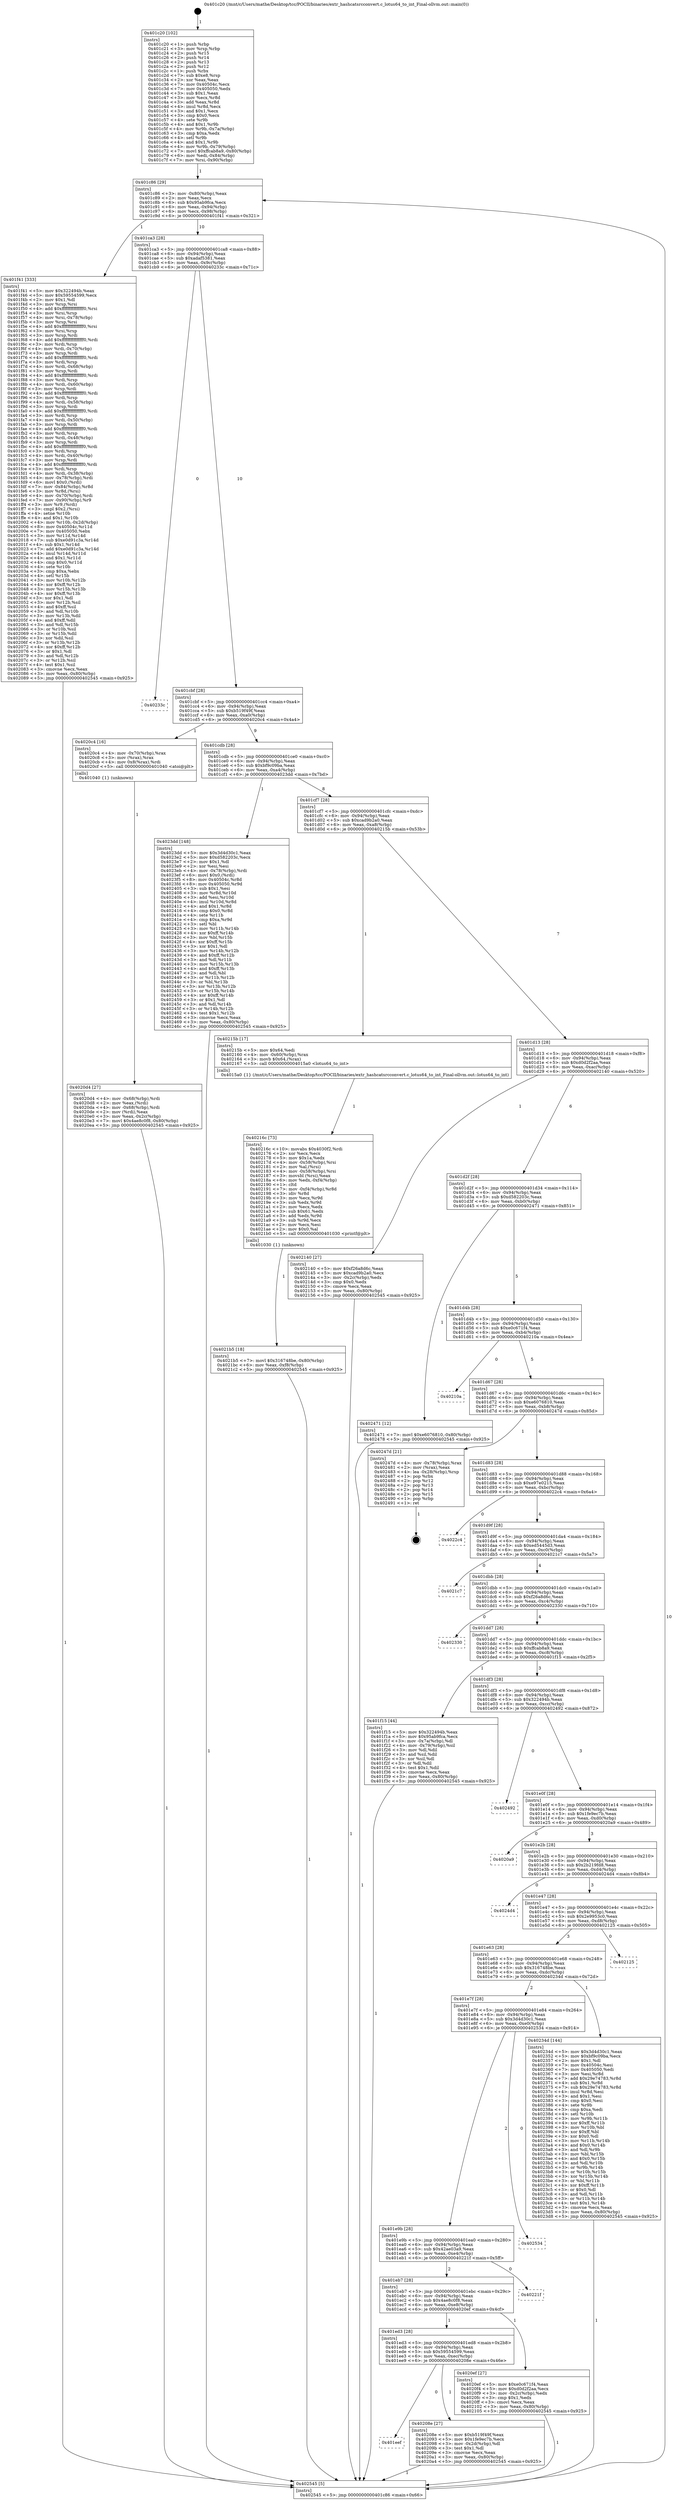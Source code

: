digraph "0x401c20" {
  label = "0x401c20 (/mnt/c/Users/mathe/Desktop/tcc/POCII/binaries/extr_hashcatsrcconvert.c_lotus64_to_int_Final-ollvm.out::main(0))"
  labelloc = "t"
  node[shape=record]

  Entry [label="",width=0.3,height=0.3,shape=circle,fillcolor=black,style=filled]
  "0x401c86" [label="{
     0x401c86 [29]\l
     | [instrs]\l
     &nbsp;&nbsp;0x401c86 \<+3\>: mov -0x80(%rbp),%eax\l
     &nbsp;&nbsp;0x401c89 \<+2\>: mov %eax,%ecx\l
     &nbsp;&nbsp;0x401c8b \<+6\>: sub $0x95ab9fca,%ecx\l
     &nbsp;&nbsp;0x401c91 \<+6\>: mov %eax,-0x94(%rbp)\l
     &nbsp;&nbsp;0x401c97 \<+6\>: mov %ecx,-0x98(%rbp)\l
     &nbsp;&nbsp;0x401c9d \<+6\>: je 0000000000401f41 \<main+0x321\>\l
  }"]
  "0x401f41" [label="{
     0x401f41 [333]\l
     | [instrs]\l
     &nbsp;&nbsp;0x401f41 \<+5\>: mov $0x322494b,%eax\l
     &nbsp;&nbsp;0x401f46 \<+5\>: mov $0x59554599,%ecx\l
     &nbsp;&nbsp;0x401f4b \<+2\>: mov $0x1,%dl\l
     &nbsp;&nbsp;0x401f4d \<+3\>: mov %rsp,%rsi\l
     &nbsp;&nbsp;0x401f50 \<+4\>: add $0xfffffffffffffff0,%rsi\l
     &nbsp;&nbsp;0x401f54 \<+3\>: mov %rsi,%rsp\l
     &nbsp;&nbsp;0x401f57 \<+4\>: mov %rsi,-0x78(%rbp)\l
     &nbsp;&nbsp;0x401f5b \<+3\>: mov %rsp,%rsi\l
     &nbsp;&nbsp;0x401f5e \<+4\>: add $0xfffffffffffffff0,%rsi\l
     &nbsp;&nbsp;0x401f62 \<+3\>: mov %rsi,%rsp\l
     &nbsp;&nbsp;0x401f65 \<+3\>: mov %rsp,%rdi\l
     &nbsp;&nbsp;0x401f68 \<+4\>: add $0xfffffffffffffff0,%rdi\l
     &nbsp;&nbsp;0x401f6c \<+3\>: mov %rdi,%rsp\l
     &nbsp;&nbsp;0x401f6f \<+4\>: mov %rdi,-0x70(%rbp)\l
     &nbsp;&nbsp;0x401f73 \<+3\>: mov %rsp,%rdi\l
     &nbsp;&nbsp;0x401f76 \<+4\>: add $0xfffffffffffffff0,%rdi\l
     &nbsp;&nbsp;0x401f7a \<+3\>: mov %rdi,%rsp\l
     &nbsp;&nbsp;0x401f7d \<+4\>: mov %rdi,-0x68(%rbp)\l
     &nbsp;&nbsp;0x401f81 \<+3\>: mov %rsp,%rdi\l
     &nbsp;&nbsp;0x401f84 \<+4\>: add $0xfffffffffffffff0,%rdi\l
     &nbsp;&nbsp;0x401f88 \<+3\>: mov %rdi,%rsp\l
     &nbsp;&nbsp;0x401f8b \<+4\>: mov %rdi,-0x60(%rbp)\l
     &nbsp;&nbsp;0x401f8f \<+3\>: mov %rsp,%rdi\l
     &nbsp;&nbsp;0x401f92 \<+4\>: add $0xfffffffffffffff0,%rdi\l
     &nbsp;&nbsp;0x401f96 \<+3\>: mov %rdi,%rsp\l
     &nbsp;&nbsp;0x401f99 \<+4\>: mov %rdi,-0x58(%rbp)\l
     &nbsp;&nbsp;0x401f9d \<+3\>: mov %rsp,%rdi\l
     &nbsp;&nbsp;0x401fa0 \<+4\>: add $0xfffffffffffffff0,%rdi\l
     &nbsp;&nbsp;0x401fa4 \<+3\>: mov %rdi,%rsp\l
     &nbsp;&nbsp;0x401fa7 \<+4\>: mov %rdi,-0x50(%rbp)\l
     &nbsp;&nbsp;0x401fab \<+3\>: mov %rsp,%rdi\l
     &nbsp;&nbsp;0x401fae \<+4\>: add $0xfffffffffffffff0,%rdi\l
     &nbsp;&nbsp;0x401fb2 \<+3\>: mov %rdi,%rsp\l
     &nbsp;&nbsp;0x401fb5 \<+4\>: mov %rdi,-0x48(%rbp)\l
     &nbsp;&nbsp;0x401fb9 \<+3\>: mov %rsp,%rdi\l
     &nbsp;&nbsp;0x401fbc \<+4\>: add $0xfffffffffffffff0,%rdi\l
     &nbsp;&nbsp;0x401fc0 \<+3\>: mov %rdi,%rsp\l
     &nbsp;&nbsp;0x401fc3 \<+4\>: mov %rdi,-0x40(%rbp)\l
     &nbsp;&nbsp;0x401fc7 \<+3\>: mov %rsp,%rdi\l
     &nbsp;&nbsp;0x401fca \<+4\>: add $0xfffffffffffffff0,%rdi\l
     &nbsp;&nbsp;0x401fce \<+3\>: mov %rdi,%rsp\l
     &nbsp;&nbsp;0x401fd1 \<+4\>: mov %rdi,-0x38(%rbp)\l
     &nbsp;&nbsp;0x401fd5 \<+4\>: mov -0x78(%rbp),%rdi\l
     &nbsp;&nbsp;0x401fd9 \<+6\>: movl $0x0,(%rdi)\l
     &nbsp;&nbsp;0x401fdf \<+7\>: mov -0x84(%rbp),%r8d\l
     &nbsp;&nbsp;0x401fe6 \<+3\>: mov %r8d,(%rsi)\l
     &nbsp;&nbsp;0x401fe9 \<+4\>: mov -0x70(%rbp),%rdi\l
     &nbsp;&nbsp;0x401fed \<+7\>: mov -0x90(%rbp),%r9\l
     &nbsp;&nbsp;0x401ff4 \<+3\>: mov %r9,(%rdi)\l
     &nbsp;&nbsp;0x401ff7 \<+3\>: cmpl $0x2,(%rsi)\l
     &nbsp;&nbsp;0x401ffa \<+4\>: setne %r10b\l
     &nbsp;&nbsp;0x401ffe \<+4\>: and $0x1,%r10b\l
     &nbsp;&nbsp;0x402002 \<+4\>: mov %r10b,-0x2d(%rbp)\l
     &nbsp;&nbsp;0x402006 \<+8\>: mov 0x40504c,%r11d\l
     &nbsp;&nbsp;0x40200e \<+7\>: mov 0x405050,%ebx\l
     &nbsp;&nbsp;0x402015 \<+3\>: mov %r11d,%r14d\l
     &nbsp;&nbsp;0x402018 \<+7\>: sub $0xe0d91c3a,%r14d\l
     &nbsp;&nbsp;0x40201f \<+4\>: sub $0x1,%r14d\l
     &nbsp;&nbsp;0x402023 \<+7\>: add $0xe0d91c3a,%r14d\l
     &nbsp;&nbsp;0x40202a \<+4\>: imul %r14d,%r11d\l
     &nbsp;&nbsp;0x40202e \<+4\>: and $0x1,%r11d\l
     &nbsp;&nbsp;0x402032 \<+4\>: cmp $0x0,%r11d\l
     &nbsp;&nbsp;0x402036 \<+4\>: sete %r10b\l
     &nbsp;&nbsp;0x40203a \<+3\>: cmp $0xa,%ebx\l
     &nbsp;&nbsp;0x40203d \<+4\>: setl %r15b\l
     &nbsp;&nbsp;0x402041 \<+3\>: mov %r10b,%r12b\l
     &nbsp;&nbsp;0x402044 \<+4\>: xor $0xff,%r12b\l
     &nbsp;&nbsp;0x402048 \<+3\>: mov %r15b,%r13b\l
     &nbsp;&nbsp;0x40204b \<+4\>: xor $0xff,%r13b\l
     &nbsp;&nbsp;0x40204f \<+3\>: xor $0x1,%dl\l
     &nbsp;&nbsp;0x402052 \<+3\>: mov %r12b,%sil\l
     &nbsp;&nbsp;0x402055 \<+4\>: and $0xff,%sil\l
     &nbsp;&nbsp;0x402059 \<+3\>: and %dl,%r10b\l
     &nbsp;&nbsp;0x40205c \<+3\>: mov %r13b,%dil\l
     &nbsp;&nbsp;0x40205f \<+4\>: and $0xff,%dil\l
     &nbsp;&nbsp;0x402063 \<+3\>: and %dl,%r15b\l
     &nbsp;&nbsp;0x402066 \<+3\>: or %r10b,%sil\l
     &nbsp;&nbsp;0x402069 \<+3\>: or %r15b,%dil\l
     &nbsp;&nbsp;0x40206c \<+3\>: xor %dil,%sil\l
     &nbsp;&nbsp;0x40206f \<+3\>: or %r13b,%r12b\l
     &nbsp;&nbsp;0x402072 \<+4\>: xor $0xff,%r12b\l
     &nbsp;&nbsp;0x402076 \<+3\>: or $0x1,%dl\l
     &nbsp;&nbsp;0x402079 \<+3\>: and %dl,%r12b\l
     &nbsp;&nbsp;0x40207c \<+3\>: or %r12b,%sil\l
     &nbsp;&nbsp;0x40207f \<+4\>: test $0x1,%sil\l
     &nbsp;&nbsp;0x402083 \<+3\>: cmovne %ecx,%eax\l
     &nbsp;&nbsp;0x402086 \<+3\>: mov %eax,-0x80(%rbp)\l
     &nbsp;&nbsp;0x402089 \<+5\>: jmp 0000000000402545 \<main+0x925\>\l
  }"]
  "0x401ca3" [label="{
     0x401ca3 [28]\l
     | [instrs]\l
     &nbsp;&nbsp;0x401ca3 \<+5\>: jmp 0000000000401ca8 \<main+0x88\>\l
     &nbsp;&nbsp;0x401ca8 \<+6\>: mov -0x94(%rbp),%eax\l
     &nbsp;&nbsp;0x401cae \<+5\>: sub $0xadaf5381,%eax\l
     &nbsp;&nbsp;0x401cb3 \<+6\>: mov %eax,-0x9c(%rbp)\l
     &nbsp;&nbsp;0x401cb9 \<+6\>: je 000000000040233c \<main+0x71c\>\l
  }"]
  Exit [label="",width=0.3,height=0.3,shape=circle,fillcolor=black,style=filled,peripheries=2]
  "0x40233c" [label="{
     0x40233c\l
  }", style=dashed]
  "0x401cbf" [label="{
     0x401cbf [28]\l
     | [instrs]\l
     &nbsp;&nbsp;0x401cbf \<+5\>: jmp 0000000000401cc4 \<main+0xa4\>\l
     &nbsp;&nbsp;0x401cc4 \<+6\>: mov -0x94(%rbp),%eax\l
     &nbsp;&nbsp;0x401cca \<+5\>: sub $0xb519f49f,%eax\l
     &nbsp;&nbsp;0x401ccf \<+6\>: mov %eax,-0xa0(%rbp)\l
     &nbsp;&nbsp;0x401cd5 \<+6\>: je 00000000004020c4 \<main+0x4a4\>\l
  }"]
  "0x4021b5" [label="{
     0x4021b5 [18]\l
     | [instrs]\l
     &nbsp;&nbsp;0x4021b5 \<+7\>: movl $0x316748be,-0x80(%rbp)\l
     &nbsp;&nbsp;0x4021bc \<+6\>: mov %eax,-0xf8(%rbp)\l
     &nbsp;&nbsp;0x4021c2 \<+5\>: jmp 0000000000402545 \<main+0x925\>\l
  }"]
  "0x4020c4" [label="{
     0x4020c4 [16]\l
     | [instrs]\l
     &nbsp;&nbsp;0x4020c4 \<+4\>: mov -0x70(%rbp),%rax\l
     &nbsp;&nbsp;0x4020c8 \<+3\>: mov (%rax),%rax\l
     &nbsp;&nbsp;0x4020cb \<+4\>: mov 0x8(%rax),%rdi\l
     &nbsp;&nbsp;0x4020cf \<+5\>: call 0000000000401040 \<atoi@plt\>\l
     | [calls]\l
     &nbsp;&nbsp;0x401040 \{1\} (unknown)\l
  }"]
  "0x401cdb" [label="{
     0x401cdb [28]\l
     | [instrs]\l
     &nbsp;&nbsp;0x401cdb \<+5\>: jmp 0000000000401ce0 \<main+0xc0\>\l
     &nbsp;&nbsp;0x401ce0 \<+6\>: mov -0x94(%rbp),%eax\l
     &nbsp;&nbsp;0x401ce6 \<+5\>: sub $0xbf9c09ba,%eax\l
     &nbsp;&nbsp;0x401ceb \<+6\>: mov %eax,-0xa4(%rbp)\l
     &nbsp;&nbsp;0x401cf1 \<+6\>: je 00000000004023dd \<main+0x7bd\>\l
  }"]
  "0x40216c" [label="{
     0x40216c [73]\l
     | [instrs]\l
     &nbsp;&nbsp;0x40216c \<+10\>: movabs $0x4030f2,%rdi\l
     &nbsp;&nbsp;0x402176 \<+2\>: xor %ecx,%ecx\l
     &nbsp;&nbsp;0x402178 \<+5\>: mov $0x1a,%edx\l
     &nbsp;&nbsp;0x40217d \<+4\>: mov -0x58(%rbp),%rsi\l
     &nbsp;&nbsp;0x402181 \<+2\>: mov %al,(%rsi)\l
     &nbsp;&nbsp;0x402183 \<+4\>: mov -0x58(%rbp),%rsi\l
     &nbsp;&nbsp;0x402187 \<+3\>: movsbl (%rsi),%eax\l
     &nbsp;&nbsp;0x40218a \<+6\>: mov %edx,-0xf4(%rbp)\l
     &nbsp;&nbsp;0x402190 \<+1\>: cltd\l
     &nbsp;&nbsp;0x402191 \<+7\>: mov -0xf4(%rbp),%r8d\l
     &nbsp;&nbsp;0x402198 \<+3\>: idiv %r8d\l
     &nbsp;&nbsp;0x40219b \<+3\>: mov %ecx,%r9d\l
     &nbsp;&nbsp;0x40219e \<+3\>: sub %edx,%r9d\l
     &nbsp;&nbsp;0x4021a1 \<+2\>: mov %ecx,%edx\l
     &nbsp;&nbsp;0x4021a3 \<+3\>: sub $0x61,%edx\l
     &nbsp;&nbsp;0x4021a6 \<+3\>: add %edx,%r9d\l
     &nbsp;&nbsp;0x4021a9 \<+3\>: sub %r9d,%ecx\l
     &nbsp;&nbsp;0x4021ac \<+2\>: mov %ecx,%esi\l
     &nbsp;&nbsp;0x4021ae \<+2\>: mov $0x0,%al\l
     &nbsp;&nbsp;0x4021b0 \<+5\>: call 0000000000401030 \<printf@plt\>\l
     | [calls]\l
     &nbsp;&nbsp;0x401030 \{1\} (unknown)\l
  }"]
  "0x4023dd" [label="{
     0x4023dd [148]\l
     | [instrs]\l
     &nbsp;&nbsp;0x4023dd \<+5\>: mov $0x3d4d30c1,%eax\l
     &nbsp;&nbsp;0x4023e2 \<+5\>: mov $0xd582203c,%ecx\l
     &nbsp;&nbsp;0x4023e7 \<+2\>: mov $0x1,%dl\l
     &nbsp;&nbsp;0x4023e9 \<+2\>: xor %esi,%esi\l
     &nbsp;&nbsp;0x4023eb \<+4\>: mov -0x78(%rbp),%rdi\l
     &nbsp;&nbsp;0x4023ef \<+6\>: movl $0x0,(%rdi)\l
     &nbsp;&nbsp;0x4023f5 \<+8\>: mov 0x40504c,%r8d\l
     &nbsp;&nbsp;0x4023fd \<+8\>: mov 0x405050,%r9d\l
     &nbsp;&nbsp;0x402405 \<+3\>: sub $0x1,%esi\l
     &nbsp;&nbsp;0x402408 \<+3\>: mov %r8d,%r10d\l
     &nbsp;&nbsp;0x40240b \<+3\>: add %esi,%r10d\l
     &nbsp;&nbsp;0x40240e \<+4\>: imul %r10d,%r8d\l
     &nbsp;&nbsp;0x402412 \<+4\>: and $0x1,%r8d\l
     &nbsp;&nbsp;0x402416 \<+4\>: cmp $0x0,%r8d\l
     &nbsp;&nbsp;0x40241a \<+4\>: sete %r11b\l
     &nbsp;&nbsp;0x40241e \<+4\>: cmp $0xa,%r9d\l
     &nbsp;&nbsp;0x402422 \<+3\>: setl %bl\l
     &nbsp;&nbsp;0x402425 \<+3\>: mov %r11b,%r14b\l
     &nbsp;&nbsp;0x402428 \<+4\>: xor $0xff,%r14b\l
     &nbsp;&nbsp;0x40242c \<+3\>: mov %bl,%r15b\l
     &nbsp;&nbsp;0x40242f \<+4\>: xor $0xff,%r15b\l
     &nbsp;&nbsp;0x402433 \<+3\>: xor $0x1,%dl\l
     &nbsp;&nbsp;0x402436 \<+3\>: mov %r14b,%r12b\l
     &nbsp;&nbsp;0x402439 \<+4\>: and $0xff,%r12b\l
     &nbsp;&nbsp;0x40243d \<+3\>: and %dl,%r11b\l
     &nbsp;&nbsp;0x402440 \<+3\>: mov %r15b,%r13b\l
     &nbsp;&nbsp;0x402443 \<+4\>: and $0xff,%r13b\l
     &nbsp;&nbsp;0x402447 \<+2\>: and %dl,%bl\l
     &nbsp;&nbsp;0x402449 \<+3\>: or %r11b,%r12b\l
     &nbsp;&nbsp;0x40244c \<+3\>: or %bl,%r13b\l
     &nbsp;&nbsp;0x40244f \<+3\>: xor %r13b,%r12b\l
     &nbsp;&nbsp;0x402452 \<+3\>: or %r15b,%r14b\l
     &nbsp;&nbsp;0x402455 \<+4\>: xor $0xff,%r14b\l
     &nbsp;&nbsp;0x402459 \<+3\>: or $0x1,%dl\l
     &nbsp;&nbsp;0x40245c \<+3\>: and %dl,%r14b\l
     &nbsp;&nbsp;0x40245f \<+3\>: or %r14b,%r12b\l
     &nbsp;&nbsp;0x402462 \<+4\>: test $0x1,%r12b\l
     &nbsp;&nbsp;0x402466 \<+3\>: cmovne %ecx,%eax\l
     &nbsp;&nbsp;0x402469 \<+3\>: mov %eax,-0x80(%rbp)\l
     &nbsp;&nbsp;0x40246c \<+5\>: jmp 0000000000402545 \<main+0x925\>\l
  }"]
  "0x401cf7" [label="{
     0x401cf7 [28]\l
     | [instrs]\l
     &nbsp;&nbsp;0x401cf7 \<+5\>: jmp 0000000000401cfc \<main+0xdc\>\l
     &nbsp;&nbsp;0x401cfc \<+6\>: mov -0x94(%rbp),%eax\l
     &nbsp;&nbsp;0x401d02 \<+5\>: sub $0xcad9b2a0,%eax\l
     &nbsp;&nbsp;0x401d07 \<+6\>: mov %eax,-0xa8(%rbp)\l
     &nbsp;&nbsp;0x401d0d \<+6\>: je 000000000040215b \<main+0x53b\>\l
  }"]
  "0x4020d4" [label="{
     0x4020d4 [27]\l
     | [instrs]\l
     &nbsp;&nbsp;0x4020d4 \<+4\>: mov -0x68(%rbp),%rdi\l
     &nbsp;&nbsp;0x4020d8 \<+2\>: mov %eax,(%rdi)\l
     &nbsp;&nbsp;0x4020da \<+4\>: mov -0x68(%rbp),%rdi\l
     &nbsp;&nbsp;0x4020de \<+2\>: mov (%rdi),%eax\l
     &nbsp;&nbsp;0x4020e0 \<+3\>: mov %eax,-0x2c(%rbp)\l
     &nbsp;&nbsp;0x4020e3 \<+7\>: movl $0x4ae8c0f8,-0x80(%rbp)\l
     &nbsp;&nbsp;0x4020ea \<+5\>: jmp 0000000000402545 \<main+0x925\>\l
  }"]
  "0x40215b" [label="{
     0x40215b [17]\l
     | [instrs]\l
     &nbsp;&nbsp;0x40215b \<+5\>: mov $0x64,%edi\l
     &nbsp;&nbsp;0x402160 \<+4\>: mov -0x60(%rbp),%rax\l
     &nbsp;&nbsp;0x402164 \<+3\>: movb $0x64,(%rax)\l
     &nbsp;&nbsp;0x402167 \<+5\>: call 00000000004015a0 \<lotus64_to_int\>\l
     | [calls]\l
     &nbsp;&nbsp;0x4015a0 \{1\} (/mnt/c/Users/mathe/Desktop/tcc/POCII/binaries/extr_hashcatsrcconvert.c_lotus64_to_int_Final-ollvm.out::lotus64_to_int)\l
  }"]
  "0x401d13" [label="{
     0x401d13 [28]\l
     | [instrs]\l
     &nbsp;&nbsp;0x401d13 \<+5\>: jmp 0000000000401d18 \<main+0xf8\>\l
     &nbsp;&nbsp;0x401d18 \<+6\>: mov -0x94(%rbp),%eax\l
     &nbsp;&nbsp;0x401d1e \<+5\>: sub $0xd0d2f2aa,%eax\l
     &nbsp;&nbsp;0x401d23 \<+6\>: mov %eax,-0xac(%rbp)\l
     &nbsp;&nbsp;0x401d29 \<+6\>: je 0000000000402140 \<main+0x520\>\l
  }"]
  "0x401eef" [label="{
     0x401eef\l
  }", style=dashed]
  "0x402140" [label="{
     0x402140 [27]\l
     | [instrs]\l
     &nbsp;&nbsp;0x402140 \<+5\>: mov $0xf26a8d6c,%eax\l
     &nbsp;&nbsp;0x402145 \<+5\>: mov $0xcad9b2a0,%ecx\l
     &nbsp;&nbsp;0x40214a \<+3\>: mov -0x2c(%rbp),%edx\l
     &nbsp;&nbsp;0x40214d \<+3\>: cmp $0x0,%edx\l
     &nbsp;&nbsp;0x402150 \<+3\>: cmove %ecx,%eax\l
     &nbsp;&nbsp;0x402153 \<+3\>: mov %eax,-0x80(%rbp)\l
     &nbsp;&nbsp;0x402156 \<+5\>: jmp 0000000000402545 \<main+0x925\>\l
  }"]
  "0x401d2f" [label="{
     0x401d2f [28]\l
     | [instrs]\l
     &nbsp;&nbsp;0x401d2f \<+5\>: jmp 0000000000401d34 \<main+0x114\>\l
     &nbsp;&nbsp;0x401d34 \<+6\>: mov -0x94(%rbp),%eax\l
     &nbsp;&nbsp;0x401d3a \<+5\>: sub $0xd582203c,%eax\l
     &nbsp;&nbsp;0x401d3f \<+6\>: mov %eax,-0xb0(%rbp)\l
     &nbsp;&nbsp;0x401d45 \<+6\>: je 0000000000402471 \<main+0x851\>\l
  }"]
  "0x40208e" [label="{
     0x40208e [27]\l
     | [instrs]\l
     &nbsp;&nbsp;0x40208e \<+5\>: mov $0xb519f49f,%eax\l
     &nbsp;&nbsp;0x402093 \<+5\>: mov $0x1fe9ec7b,%ecx\l
     &nbsp;&nbsp;0x402098 \<+3\>: mov -0x2d(%rbp),%dl\l
     &nbsp;&nbsp;0x40209b \<+3\>: test $0x1,%dl\l
     &nbsp;&nbsp;0x40209e \<+3\>: cmovne %ecx,%eax\l
     &nbsp;&nbsp;0x4020a1 \<+3\>: mov %eax,-0x80(%rbp)\l
     &nbsp;&nbsp;0x4020a4 \<+5\>: jmp 0000000000402545 \<main+0x925\>\l
  }"]
  "0x402471" [label="{
     0x402471 [12]\l
     | [instrs]\l
     &nbsp;&nbsp;0x402471 \<+7\>: movl $0xe6076810,-0x80(%rbp)\l
     &nbsp;&nbsp;0x402478 \<+5\>: jmp 0000000000402545 \<main+0x925\>\l
  }"]
  "0x401d4b" [label="{
     0x401d4b [28]\l
     | [instrs]\l
     &nbsp;&nbsp;0x401d4b \<+5\>: jmp 0000000000401d50 \<main+0x130\>\l
     &nbsp;&nbsp;0x401d50 \<+6\>: mov -0x94(%rbp),%eax\l
     &nbsp;&nbsp;0x401d56 \<+5\>: sub $0xe0c671f4,%eax\l
     &nbsp;&nbsp;0x401d5b \<+6\>: mov %eax,-0xb4(%rbp)\l
     &nbsp;&nbsp;0x401d61 \<+6\>: je 000000000040210a \<main+0x4ea\>\l
  }"]
  "0x401ed3" [label="{
     0x401ed3 [28]\l
     | [instrs]\l
     &nbsp;&nbsp;0x401ed3 \<+5\>: jmp 0000000000401ed8 \<main+0x2b8\>\l
     &nbsp;&nbsp;0x401ed8 \<+6\>: mov -0x94(%rbp),%eax\l
     &nbsp;&nbsp;0x401ede \<+5\>: sub $0x59554599,%eax\l
     &nbsp;&nbsp;0x401ee3 \<+6\>: mov %eax,-0xec(%rbp)\l
     &nbsp;&nbsp;0x401ee9 \<+6\>: je 000000000040208e \<main+0x46e\>\l
  }"]
  "0x40210a" [label="{
     0x40210a\l
  }", style=dashed]
  "0x401d67" [label="{
     0x401d67 [28]\l
     | [instrs]\l
     &nbsp;&nbsp;0x401d67 \<+5\>: jmp 0000000000401d6c \<main+0x14c\>\l
     &nbsp;&nbsp;0x401d6c \<+6\>: mov -0x94(%rbp),%eax\l
     &nbsp;&nbsp;0x401d72 \<+5\>: sub $0xe6076810,%eax\l
     &nbsp;&nbsp;0x401d77 \<+6\>: mov %eax,-0xb8(%rbp)\l
     &nbsp;&nbsp;0x401d7d \<+6\>: je 000000000040247d \<main+0x85d\>\l
  }"]
  "0x4020ef" [label="{
     0x4020ef [27]\l
     | [instrs]\l
     &nbsp;&nbsp;0x4020ef \<+5\>: mov $0xe0c671f4,%eax\l
     &nbsp;&nbsp;0x4020f4 \<+5\>: mov $0xd0d2f2aa,%ecx\l
     &nbsp;&nbsp;0x4020f9 \<+3\>: mov -0x2c(%rbp),%edx\l
     &nbsp;&nbsp;0x4020fc \<+3\>: cmp $0x1,%edx\l
     &nbsp;&nbsp;0x4020ff \<+3\>: cmovl %ecx,%eax\l
     &nbsp;&nbsp;0x402102 \<+3\>: mov %eax,-0x80(%rbp)\l
     &nbsp;&nbsp;0x402105 \<+5\>: jmp 0000000000402545 \<main+0x925\>\l
  }"]
  "0x40247d" [label="{
     0x40247d [21]\l
     | [instrs]\l
     &nbsp;&nbsp;0x40247d \<+4\>: mov -0x78(%rbp),%rax\l
     &nbsp;&nbsp;0x402481 \<+2\>: mov (%rax),%eax\l
     &nbsp;&nbsp;0x402483 \<+4\>: lea -0x28(%rbp),%rsp\l
     &nbsp;&nbsp;0x402487 \<+1\>: pop %rbx\l
     &nbsp;&nbsp;0x402488 \<+2\>: pop %r12\l
     &nbsp;&nbsp;0x40248a \<+2\>: pop %r13\l
     &nbsp;&nbsp;0x40248c \<+2\>: pop %r14\l
     &nbsp;&nbsp;0x40248e \<+2\>: pop %r15\l
     &nbsp;&nbsp;0x402490 \<+1\>: pop %rbp\l
     &nbsp;&nbsp;0x402491 \<+1\>: ret\l
  }"]
  "0x401d83" [label="{
     0x401d83 [28]\l
     | [instrs]\l
     &nbsp;&nbsp;0x401d83 \<+5\>: jmp 0000000000401d88 \<main+0x168\>\l
     &nbsp;&nbsp;0x401d88 \<+6\>: mov -0x94(%rbp),%eax\l
     &nbsp;&nbsp;0x401d8e \<+5\>: sub $0xe97e0215,%eax\l
     &nbsp;&nbsp;0x401d93 \<+6\>: mov %eax,-0xbc(%rbp)\l
     &nbsp;&nbsp;0x401d99 \<+6\>: je 00000000004022c4 \<main+0x6a4\>\l
  }"]
  "0x401eb7" [label="{
     0x401eb7 [28]\l
     | [instrs]\l
     &nbsp;&nbsp;0x401eb7 \<+5\>: jmp 0000000000401ebc \<main+0x29c\>\l
     &nbsp;&nbsp;0x401ebc \<+6\>: mov -0x94(%rbp),%eax\l
     &nbsp;&nbsp;0x401ec2 \<+5\>: sub $0x4ae8c0f8,%eax\l
     &nbsp;&nbsp;0x401ec7 \<+6\>: mov %eax,-0xe8(%rbp)\l
     &nbsp;&nbsp;0x401ecd \<+6\>: je 00000000004020ef \<main+0x4cf\>\l
  }"]
  "0x4022c4" [label="{
     0x4022c4\l
  }", style=dashed]
  "0x401d9f" [label="{
     0x401d9f [28]\l
     | [instrs]\l
     &nbsp;&nbsp;0x401d9f \<+5\>: jmp 0000000000401da4 \<main+0x184\>\l
     &nbsp;&nbsp;0x401da4 \<+6\>: mov -0x94(%rbp),%eax\l
     &nbsp;&nbsp;0x401daa \<+5\>: sub $0xed5445d3,%eax\l
     &nbsp;&nbsp;0x401daf \<+6\>: mov %eax,-0xc0(%rbp)\l
     &nbsp;&nbsp;0x401db5 \<+6\>: je 00000000004021c7 \<main+0x5a7\>\l
  }"]
  "0x40221f" [label="{
     0x40221f\l
  }", style=dashed]
  "0x4021c7" [label="{
     0x4021c7\l
  }", style=dashed]
  "0x401dbb" [label="{
     0x401dbb [28]\l
     | [instrs]\l
     &nbsp;&nbsp;0x401dbb \<+5\>: jmp 0000000000401dc0 \<main+0x1a0\>\l
     &nbsp;&nbsp;0x401dc0 \<+6\>: mov -0x94(%rbp),%eax\l
     &nbsp;&nbsp;0x401dc6 \<+5\>: sub $0xf26a8d6c,%eax\l
     &nbsp;&nbsp;0x401dcb \<+6\>: mov %eax,-0xc4(%rbp)\l
     &nbsp;&nbsp;0x401dd1 \<+6\>: je 0000000000402330 \<main+0x710\>\l
  }"]
  "0x401e9b" [label="{
     0x401e9b [28]\l
     | [instrs]\l
     &nbsp;&nbsp;0x401e9b \<+5\>: jmp 0000000000401ea0 \<main+0x280\>\l
     &nbsp;&nbsp;0x401ea0 \<+6\>: mov -0x94(%rbp),%eax\l
     &nbsp;&nbsp;0x401ea6 \<+5\>: sub $0x42ae03a9,%eax\l
     &nbsp;&nbsp;0x401eab \<+6\>: mov %eax,-0xe4(%rbp)\l
     &nbsp;&nbsp;0x401eb1 \<+6\>: je 000000000040221f \<main+0x5ff\>\l
  }"]
  "0x402330" [label="{
     0x402330\l
  }", style=dashed]
  "0x401dd7" [label="{
     0x401dd7 [28]\l
     | [instrs]\l
     &nbsp;&nbsp;0x401dd7 \<+5\>: jmp 0000000000401ddc \<main+0x1bc\>\l
     &nbsp;&nbsp;0x401ddc \<+6\>: mov -0x94(%rbp),%eax\l
     &nbsp;&nbsp;0x401de2 \<+5\>: sub $0xffcab8a9,%eax\l
     &nbsp;&nbsp;0x401de7 \<+6\>: mov %eax,-0xc8(%rbp)\l
     &nbsp;&nbsp;0x401ded \<+6\>: je 0000000000401f15 \<main+0x2f5\>\l
  }"]
  "0x402534" [label="{
     0x402534\l
  }", style=dashed]
  "0x401f15" [label="{
     0x401f15 [44]\l
     | [instrs]\l
     &nbsp;&nbsp;0x401f15 \<+5\>: mov $0x322494b,%eax\l
     &nbsp;&nbsp;0x401f1a \<+5\>: mov $0x95ab9fca,%ecx\l
     &nbsp;&nbsp;0x401f1f \<+3\>: mov -0x7a(%rbp),%dl\l
     &nbsp;&nbsp;0x401f22 \<+4\>: mov -0x79(%rbp),%sil\l
     &nbsp;&nbsp;0x401f26 \<+3\>: mov %dl,%dil\l
     &nbsp;&nbsp;0x401f29 \<+3\>: and %sil,%dil\l
     &nbsp;&nbsp;0x401f2c \<+3\>: xor %sil,%dl\l
     &nbsp;&nbsp;0x401f2f \<+3\>: or %dl,%dil\l
     &nbsp;&nbsp;0x401f32 \<+4\>: test $0x1,%dil\l
     &nbsp;&nbsp;0x401f36 \<+3\>: cmovne %ecx,%eax\l
     &nbsp;&nbsp;0x401f39 \<+3\>: mov %eax,-0x80(%rbp)\l
     &nbsp;&nbsp;0x401f3c \<+5\>: jmp 0000000000402545 \<main+0x925\>\l
  }"]
  "0x401df3" [label="{
     0x401df3 [28]\l
     | [instrs]\l
     &nbsp;&nbsp;0x401df3 \<+5\>: jmp 0000000000401df8 \<main+0x1d8\>\l
     &nbsp;&nbsp;0x401df8 \<+6\>: mov -0x94(%rbp),%eax\l
     &nbsp;&nbsp;0x401dfe \<+5\>: sub $0x322494b,%eax\l
     &nbsp;&nbsp;0x401e03 \<+6\>: mov %eax,-0xcc(%rbp)\l
     &nbsp;&nbsp;0x401e09 \<+6\>: je 0000000000402492 \<main+0x872\>\l
  }"]
  "0x402545" [label="{
     0x402545 [5]\l
     | [instrs]\l
     &nbsp;&nbsp;0x402545 \<+5\>: jmp 0000000000401c86 \<main+0x66\>\l
  }"]
  "0x401c20" [label="{
     0x401c20 [102]\l
     | [instrs]\l
     &nbsp;&nbsp;0x401c20 \<+1\>: push %rbp\l
     &nbsp;&nbsp;0x401c21 \<+3\>: mov %rsp,%rbp\l
     &nbsp;&nbsp;0x401c24 \<+2\>: push %r15\l
     &nbsp;&nbsp;0x401c26 \<+2\>: push %r14\l
     &nbsp;&nbsp;0x401c28 \<+2\>: push %r13\l
     &nbsp;&nbsp;0x401c2a \<+2\>: push %r12\l
     &nbsp;&nbsp;0x401c2c \<+1\>: push %rbx\l
     &nbsp;&nbsp;0x401c2d \<+7\>: sub $0xe8,%rsp\l
     &nbsp;&nbsp;0x401c34 \<+2\>: xor %eax,%eax\l
     &nbsp;&nbsp;0x401c36 \<+7\>: mov 0x40504c,%ecx\l
     &nbsp;&nbsp;0x401c3d \<+7\>: mov 0x405050,%edx\l
     &nbsp;&nbsp;0x401c44 \<+3\>: sub $0x1,%eax\l
     &nbsp;&nbsp;0x401c47 \<+3\>: mov %ecx,%r8d\l
     &nbsp;&nbsp;0x401c4a \<+3\>: add %eax,%r8d\l
     &nbsp;&nbsp;0x401c4d \<+4\>: imul %r8d,%ecx\l
     &nbsp;&nbsp;0x401c51 \<+3\>: and $0x1,%ecx\l
     &nbsp;&nbsp;0x401c54 \<+3\>: cmp $0x0,%ecx\l
     &nbsp;&nbsp;0x401c57 \<+4\>: sete %r9b\l
     &nbsp;&nbsp;0x401c5b \<+4\>: and $0x1,%r9b\l
     &nbsp;&nbsp;0x401c5f \<+4\>: mov %r9b,-0x7a(%rbp)\l
     &nbsp;&nbsp;0x401c63 \<+3\>: cmp $0xa,%edx\l
     &nbsp;&nbsp;0x401c66 \<+4\>: setl %r9b\l
     &nbsp;&nbsp;0x401c6a \<+4\>: and $0x1,%r9b\l
     &nbsp;&nbsp;0x401c6e \<+4\>: mov %r9b,-0x79(%rbp)\l
     &nbsp;&nbsp;0x401c72 \<+7\>: movl $0xffcab8a9,-0x80(%rbp)\l
     &nbsp;&nbsp;0x401c79 \<+6\>: mov %edi,-0x84(%rbp)\l
     &nbsp;&nbsp;0x401c7f \<+7\>: mov %rsi,-0x90(%rbp)\l
  }"]
  "0x401e7f" [label="{
     0x401e7f [28]\l
     | [instrs]\l
     &nbsp;&nbsp;0x401e7f \<+5\>: jmp 0000000000401e84 \<main+0x264\>\l
     &nbsp;&nbsp;0x401e84 \<+6\>: mov -0x94(%rbp),%eax\l
     &nbsp;&nbsp;0x401e8a \<+5\>: sub $0x3d4d30c1,%eax\l
     &nbsp;&nbsp;0x401e8f \<+6\>: mov %eax,-0xe0(%rbp)\l
     &nbsp;&nbsp;0x401e95 \<+6\>: je 0000000000402534 \<main+0x914\>\l
  }"]
  "0x40234d" [label="{
     0x40234d [144]\l
     | [instrs]\l
     &nbsp;&nbsp;0x40234d \<+5\>: mov $0x3d4d30c1,%eax\l
     &nbsp;&nbsp;0x402352 \<+5\>: mov $0xbf9c09ba,%ecx\l
     &nbsp;&nbsp;0x402357 \<+2\>: mov $0x1,%dl\l
     &nbsp;&nbsp;0x402359 \<+7\>: mov 0x40504c,%esi\l
     &nbsp;&nbsp;0x402360 \<+7\>: mov 0x405050,%edi\l
     &nbsp;&nbsp;0x402367 \<+3\>: mov %esi,%r8d\l
     &nbsp;&nbsp;0x40236a \<+7\>: add $0x29e74783,%r8d\l
     &nbsp;&nbsp;0x402371 \<+4\>: sub $0x1,%r8d\l
     &nbsp;&nbsp;0x402375 \<+7\>: sub $0x29e74783,%r8d\l
     &nbsp;&nbsp;0x40237c \<+4\>: imul %r8d,%esi\l
     &nbsp;&nbsp;0x402380 \<+3\>: and $0x1,%esi\l
     &nbsp;&nbsp;0x402383 \<+3\>: cmp $0x0,%esi\l
     &nbsp;&nbsp;0x402386 \<+4\>: sete %r9b\l
     &nbsp;&nbsp;0x40238a \<+3\>: cmp $0xa,%edi\l
     &nbsp;&nbsp;0x40238d \<+4\>: setl %r10b\l
     &nbsp;&nbsp;0x402391 \<+3\>: mov %r9b,%r11b\l
     &nbsp;&nbsp;0x402394 \<+4\>: xor $0xff,%r11b\l
     &nbsp;&nbsp;0x402398 \<+3\>: mov %r10b,%bl\l
     &nbsp;&nbsp;0x40239b \<+3\>: xor $0xff,%bl\l
     &nbsp;&nbsp;0x40239e \<+3\>: xor $0x0,%dl\l
     &nbsp;&nbsp;0x4023a1 \<+3\>: mov %r11b,%r14b\l
     &nbsp;&nbsp;0x4023a4 \<+4\>: and $0x0,%r14b\l
     &nbsp;&nbsp;0x4023a8 \<+3\>: and %dl,%r9b\l
     &nbsp;&nbsp;0x4023ab \<+3\>: mov %bl,%r15b\l
     &nbsp;&nbsp;0x4023ae \<+4\>: and $0x0,%r15b\l
     &nbsp;&nbsp;0x4023b2 \<+3\>: and %dl,%r10b\l
     &nbsp;&nbsp;0x4023b5 \<+3\>: or %r9b,%r14b\l
     &nbsp;&nbsp;0x4023b8 \<+3\>: or %r10b,%r15b\l
     &nbsp;&nbsp;0x4023bb \<+3\>: xor %r15b,%r14b\l
     &nbsp;&nbsp;0x4023be \<+3\>: or %bl,%r11b\l
     &nbsp;&nbsp;0x4023c1 \<+4\>: xor $0xff,%r11b\l
     &nbsp;&nbsp;0x4023c5 \<+3\>: or $0x0,%dl\l
     &nbsp;&nbsp;0x4023c8 \<+3\>: and %dl,%r11b\l
     &nbsp;&nbsp;0x4023cb \<+3\>: or %r11b,%r14b\l
     &nbsp;&nbsp;0x4023ce \<+4\>: test $0x1,%r14b\l
     &nbsp;&nbsp;0x4023d2 \<+3\>: cmovne %ecx,%eax\l
     &nbsp;&nbsp;0x4023d5 \<+3\>: mov %eax,-0x80(%rbp)\l
     &nbsp;&nbsp;0x4023d8 \<+5\>: jmp 0000000000402545 \<main+0x925\>\l
  }"]
  "0x402492" [label="{
     0x402492\l
  }", style=dashed]
  "0x401e0f" [label="{
     0x401e0f [28]\l
     | [instrs]\l
     &nbsp;&nbsp;0x401e0f \<+5\>: jmp 0000000000401e14 \<main+0x1f4\>\l
     &nbsp;&nbsp;0x401e14 \<+6\>: mov -0x94(%rbp),%eax\l
     &nbsp;&nbsp;0x401e1a \<+5\>: sub $0x1fe9ec7b,%eax\l
     &nbsp;&nbsp;0x401e1f \<+6\>: mov %eax,-0xd0(%rbp)\l
     &nbsp;&nbsp;0x401e25 \<+6\>: je 00000000004020a9 \<main+0x489\>\l
  }"]
  "0x401e63" [label="{
     0x401e63 [28]\l
     | [instrs]\l
     &nbsp;&nbsp;0x401e63 \<+5\>: jmp 0000000000401e68 \<main+0x248\>\l
     &nbsp;&nbsp;0x401e68 \<+6\>: mov -0x94(%rbp),%eax\l
     &nbsp;&nbsp;0x401e6e \<+5\>: sub $0x316748be,%eax\l
     &nbsp;&nbsp;0x401e73 \<+6\>: mov %eax,-0xdc(%rbp)\l
     &nbsp;&nbsp;0x401e79 \<+6\>: je 000000000040234d \<main+0x72d\>\l
  }"]
  "0x4020a9" [label="{
     0x4020a9\l
  }", style=dashed]
  "0x401e2b" [label="{
     0x401e2b [28]\l
     | [instrs]\l
     &nbsp;&nbsp;0x401e2b \<+5\>: jmp 0000000000401e30 \<main+0x210\>\l
     &nbsp;&nbsp;0x401e30 \<+6\>: mov -0x94(%rbp),%eax\l
     &nbsp;&nbsp;0x401e36 \<+5\>: sub $0x2b219fd8,%eax\l
     &nbsp;&nbsp;0x401e3b \<+6\>: mov %eax,-0xd4(%rbp)\l
     &nbsp;&nbsp;0x401e41 \<+6\>: je 00000000004024d4 \<main+0x8b4\>\l
  }"]
  "0x402125" [label="{
     0x402125\l
  }", style=dashed]
  "0x4024d4" [label="{
     0x4024d4\l
  }", style=dashed]
  "0x401e47" [label="{
     0x401e47 [28]\l
     | [instrs]\l
     &nbsp;&nbsp;0x401e47 \<+5\>: jmp 0000000000401e4c \<main+0x22c\>\l
     &nbsp;&nbsp;0x401e4c \<+6\>: mov -0x94(%rbp),%eax\l
     &nbsp;&nbsp;0x401e52 \<+5\>: sub $0x2e9953c0,%eax\l
     &nbsp;&nbsp;0x401e57 \<+6\>: mov %eax,-0xd8(%rbp)\l
     &nbsp;&nbsp;0x401e5d \<+6\>: je 0000000000402125 \<main+0x505\>\l
  }"]
  Entry -> "0x401c20" [label=" 1"]
  "0x401c86" -> "0x401f41" [label=" 1"]
  "0x401c86" -> "0x401ca3" [label=" 10"]
  "0x40247d" -> Exit [label=" 1"]
  "0x401ca3" -> "0x40233c" [label=" 0"]
  "0x401ca3" -> "0x401cbf" [label=" 10"]
  "0x402471" -> "0x402545" [label=" 1"]
  "0x401cbf" -> "0x4020c4" [label=" 1"]
  "0x401cbf" -> "0x401cdb" [label=" 9"]
  "0x4023dd" -> "0x402545" [label=" 1"]
  "0x401cdb" -> "0x4023dd" [label=" 1"]
  "0x401cdb" -> "0x401cf7" [label=" 8"]
  "0x40234d" -> "0x402545" [label=" 1"]
  "0x401cf7" -> "0x40215b" [label=" 1"]
  "0x401cf7" -> "0x401d13" [label=" 7"]
  "0x4021b5" -> "0x402545" [label=" 1"]
  "0x401d13" -> "0x402140" [label=" 1"]
  "0x401d13" -> "0x401d2f" [label=" 6"]
  "0x40216c" -> "0x4021b5" [label=" 1"]
  "0x401d2f" -> "0x402471" [label=" 1"]
  "0x401d2f" -> "0x401d4b" [label=" 5"]
  "0x40215b" -> "0x40216c" [label=" 1"]
  "0x401d4b" -> "0x40210a" [label=" 0"]
  "0x401d4b" -> "0x401d67" [label=" 5"]
  "0x4020ef" -> "0x402545" [label=" 1"]
  "0x401d67" -> "0x40247d" [label=" 1"]
  "0x401d67" -> "0x401d83" [label=" 4"]
  "0x4020d4" -> "0x402545" [label=" 1"]
  "0x401d83" -> "0x4022c4" [label=" 0"]
  "0x401d83" -> "0x401d9f" [label=" 4"]
  "0x40208e" -> "0x402545" [label=" 1"]
  "0x401d9f" -> "0x4021c7" [label=" 0"]
  "0x401d9f" -> "0x401dbb" [label=" 4"]
  "0x401ed3" -> "0x401eef" [label=" 0"]
  "0x401dbb" -> "0x402330" [label=" 0"]
  "0x401dbb" -> "0x401dd7" [label=" 4"]
  "0x402140" -> "0x402545" [label=" 1"]
  "0x401dd7" -> "0x401f15" [label=" 1"]
  "0x401dd7" -> "0x401df3" [label=" 3"]
  "0x401f15" -> "0x402545" [label=" 1"]
  "0x401c20" -> "0x401c86" [label=" 1"]
  "0x402545" -> "0x401c86" [label=" 10"]
  "0x401eb7" -> "0x401ed3" [label=" 1"]
  "0x401f41" -> "0x402545" [label=" 1"]
  "0x4020c4" -> "0x4020d4" [label=" 1"]
  "0x401df3" -> "0x402492" [label=" 0"]
  "0x401df3" -> "0x401e0f" [label=" 3"]
  "0x401e9b" -> "0x401eb7" [label=" 2"]
  "0x401e0f" -> "0x4020a9" [label=" 0"]
  "0x401e0f" -> "0x401e2b" [label=" 3"]
  "0x401ed3" -> "0x40208e" [label=" 1"]
  "0x401e2b" -> "0x4024d4" [label=" 0"]
  "0x401e2b" -> "0x401e47" [label=" 3"]
  "0x401e7f" -> "0x401e9b" [label=" 2"]
  "0x401e47" -> "0x402125" [label=" 0"]
  "0x401e47" -> "0x401e63" [label=" 3"]
  "0x401e9b" -> "0x40221f" [label=" 0"]
  "0x401e63" -> "0x40234d" [label=" 1"]
  "0x401e63" -> "0x401e7f" [label=" 2"]
  "0x401eb7" -> "0x4020ef" [label=" 1"]
  "0x401e7f" -> "0x402534" [label=" 0"]
}
